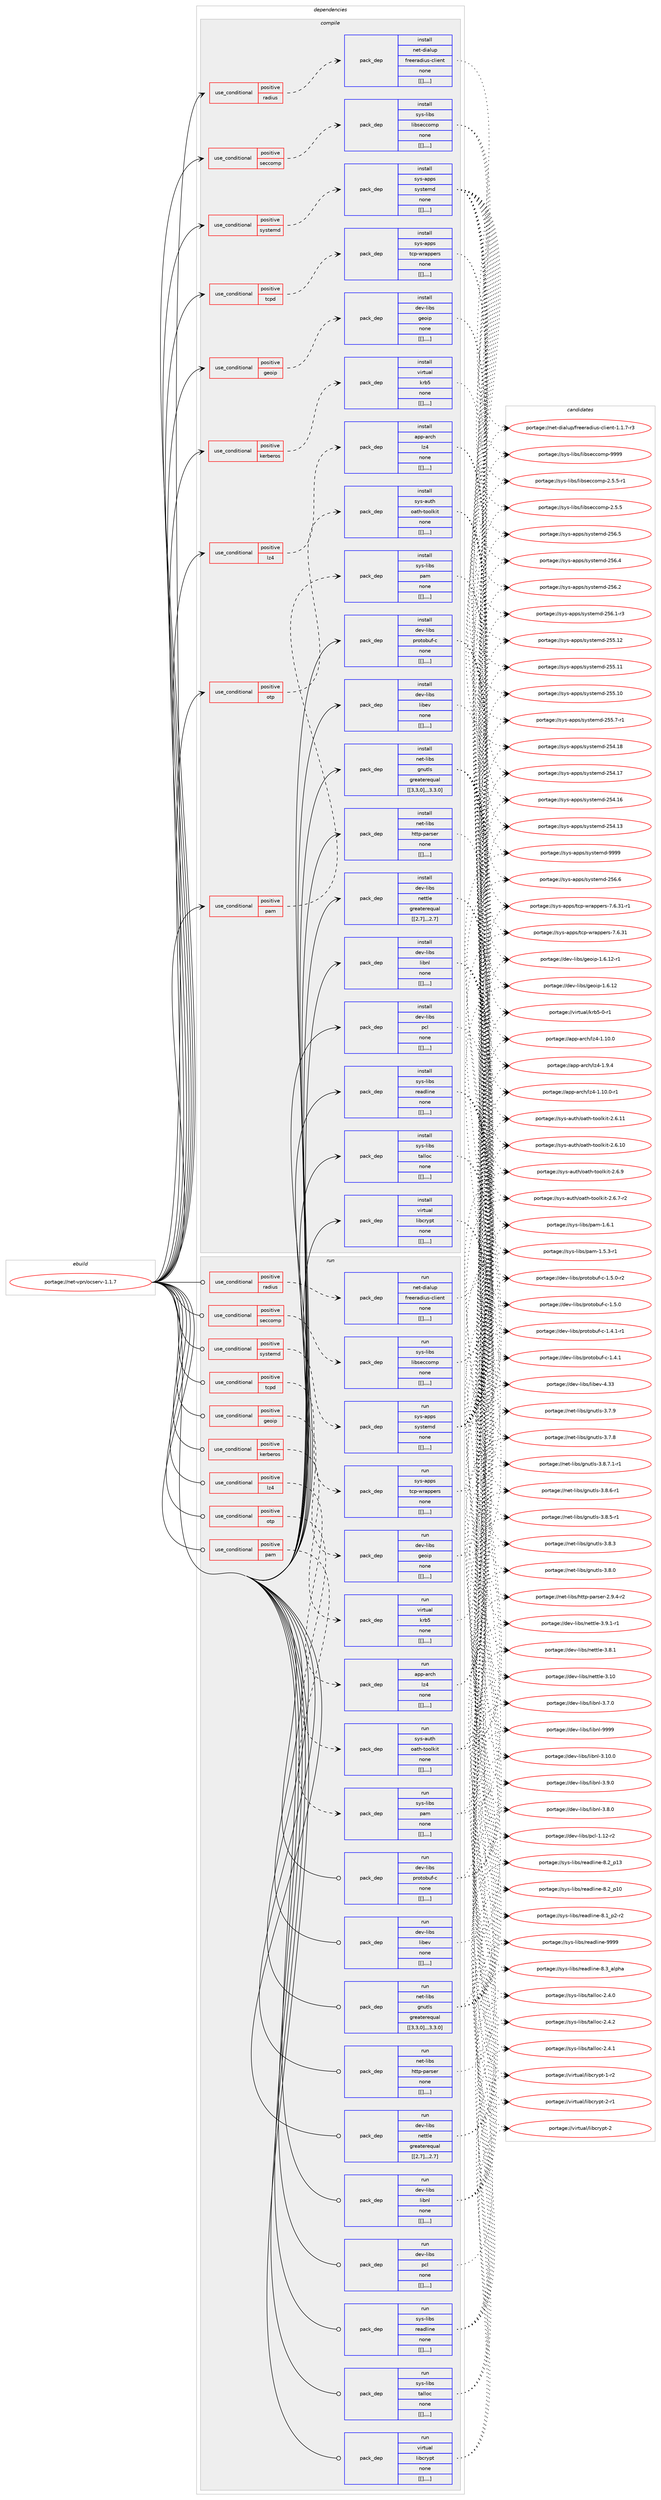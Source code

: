 digraph prolog {

# *************
# Graph options
# *************

newrank=true;
concentrate=true;
compound=true;
graph [rankdir=LR,fontname=Helvetica,fontsize=10,ranksep=1.5];#, ranksep=2.5, nodesep=0.2];
edge  [arrowhead=vee];
node  [fontname=Helvetica,fontsize=10];

# **********
# The ebuild
# **********

subgraph cluster_leftcol {
color=gray;
label=<<i>ebuild</i>>;
id [label="portage://net-vpn/ocserv-1.1.7", color=red, width=4, href="../net-vpn/ocserv-1.1.7.svg"];
}

# ****************
# The dependencies
# ****************

subgraph cluster_midcol {
color=gray;
label=<<i>dependencies</i>>;
subgraph cluster_compile {
fillcolor="#eeeeee";
style=filled;
label=<<i>compile</i>>;
subgraph cond105657 {
dependency396240 [label=<<TABLE BORDER="0" CELLBORDER="1" CELLSPACING="0" CELLPADDING="4"><TR><TD ROWSPAN="3" CELLPADDING="10">use_conditional</TD></TR><TR><TD>positive</TD></TR><TR><TD>geoip</TD></TR></TABLE>>, shape=none, color=red];
subgraph pack287761 {
dependency396241 [label=<<TABLE BORDER="0" CELLBORDER="1" CELLSPACING="0" CELLPADDING="4" WIDTH="220"><TR><TD ROWSPAN="6" CELLPADDING="30">pack_dep</TD></TR><TR><TD WIDTH="110">install</TD></TR><TR><TD>dev-libs</TD></TR><TR><TD>geoip</TD></TR><TR><TD>none</TD></TR><TR><TD>[[],,,,]</TD></TR></TABLE>>, shape=none, color=blue];
}
dependency396240:e -> dependency396241:w [weight=20,style="dashed",arrowhead="vee"];
}
id:e -> dependency396240:w [weight=20,style="solid",arrowhead="vee"];
subgraph cond105658 {
dependency396242 [label=<<TABLE BORDER="0" CELLBORDER="1" CELLSPACING="0" CELLPADDING="4"><TR><TD ROWSPAN="3" CELLPADDING="10">use_conditional</TD></TR><TR><TD>positive</TD></TR><TR><TD>kerberos</TD></TR></TABLE>>, shape=none, color=red];
subgraph pack287762 {
dependency396243 [label=<<TABLE BORDER="0" CELLBORDER="1" CELLSPACING="0" CELLPADDING="4" WIDTH="220"><TR><TD ROWSPAN="6" CELLPADDING="30">pack_dep</TD></TR><TR><TD WIDTH="110">install</TD></TR><TR><TD>virtual</TD></TR><TR><TD>krb5</TD></TR><TR><TD>none</TD></TR><TR><TD>[[],,,,]</TD></TR></TABLE>>, shape=none, color=blue];
}
dependency396242:e -> dependency396243:w [weight=20,style="dashed",arrowhead="vee"];
}
id:e -> dependency396242:w [weight=20,style="solid",arrowhead="vee"];
subgraph cond105659 {
dependency396244 [label=<<TABLE BORDER="0" CELLBORDER="1" CELLSPACING="0" CELLPADDING="4"><TR><TD ROWSPAN="3" CELLPADDING="10">use_conditional</TD></TR><TR><TD>positive</TD></TR><TR><TD>lz4</TD></TR></TABLE>>, shape=none, color=red];
subgraph pack287763 {
dependency396245 [label=<<TABLE BORDER="0" CELLBORDER="1" CELLSPACING="0" CELLPADDING="4" WIDTH="220"><TR><TD ROWSPAN="6" CELLPADDING="30">pack_dep</TD></TR><TR><TD WIDTH="110">install</TD></TR><TR><TD>app-arch</TD></TR><TR><TD>lz4</TD></TR><TR><TD>none</TD></TR><TR><TD>[[],,,,]</TD></TR></TABLE>>, shape=none, color=blue];
}
dependency396244:e -> dependency396245:w [weight=20,style="dashed",arrowhead="vee"];
}
id:e -> dependency396244:w [weight=20,style="solid",arrowhead="vee"];
subgraph cond105660 {
dependency396246 [label=<<TABLE BORDER="0" CELLBORDER="1" CELLSPACING="0" CELLPADDING="4"><TR><TD ROWSPAN="3" CELLPADDING="10">use_conditional</TD></TR><TR><TD>positive</TD></TR><TR><TD>otp</TD></TR></TABLE>>, shape=none, color=red];
subgraph pack287764 {
dependency396247 [label=<<TABLE BORDER="0" CELLBORDER="1" CELLSPACING="0" CELLPADDING="4" WIDTH="220"><TR><TD ROWSPAN="6" CELLPADDING="30">pack_dep</TD></TR><TR><TD WIDTH="110">install</TD></TR><TR><TD>sys-auth</TD></TR><TR><TD>oath-toolkit</TD></TR><TR><TD>none</TD></TR><TR><TD>[[],,,,]</TD></TR></TABLE>>, shape=none, color=blue];
}
dependency396246:e -> dependency396247:w [weight=20,style="dashed",arrowhead="vee"];
}
id:e -> dependency396246:w [weight=20,style="solid",arrowhead="vee"];
subgraph cond105661 {
dependency396248 [label=<<TABLE BORDER="0" CELLBORDER="1" CELLSPACING="0" CELLPADDING="4"><TR><TD ROWSPAN="3" CELLPADDING="10">use_conditional</TD></TR><TR><TD>positive</TD></TR><TR><TD>pam</TD></TR></TABLE>>, shape=none, color=red];
subgraph pack287765 {
dependency396249 [label=<<TABLE BORDER="0" CELLBORDER="1" CELLSPACING="0" CELLPADDING="4" WIDTH="220"><TR><TD ROWSPAN="6" CELLPADDING="30">pack_dep</TD></TR><TR><TD WIDTH="110">install</TD></TR><TR><TD>sys-libs</TD></TR><TR><TD>pam</TD></TR><TR><TD>none</TD></TR><TR><TD>[[],,,,]</TD></TR></TABLE>>, shape=none, color=blue];
}
dependency396248:e -> dependency396249:w [weight=20,style="dashed",arrowhead="vee"];
}
id:e -> dependency396248:w [weight=20,style="solid",arrowhead="vee"];
subgraph cond105662 {
dependency396250 [label=<<TABLE BORDER="0" CELLBORDER="1" CELLSPACING="0" CELLPADDING="4"><TR><TD ROWSPAN="3" CELLPADDING="10">use_conditional</TD></TR><TR><TD>positive</TD></TR><TR><TD>radius</TD></TR></TABLE>>, shape=none, color=red];
subgraph pack287766 {
dependency396251 [label=<<TABLE BORDER="0" CELLBORDER="1" CELLSPACING="0" CELLPADDING="4" WIDTH="220"><TR><TD ROWSPAN="6" CELLPADDING="30">pack_dep</TD></TR><TR><TD WIDTH="110">install</TD></TR><TR><TD>net-dialup</TD></TR><TR><TD>freeradius-client</TD></TR><TR><TD>none</TD></TR><TR><TD>[[],,,,]</TD></TR></TABLE>>, shape=none, color=blue];
}
dependency396250:e -> dependency396251:w [weight=20,style="dashed",arrowhead="vee"];
}
id:e -> dependency396250:w [weight=20,style="solid",arrowhead="vee"];
subgraph cond105663 {
dependency396252 [label=<<TABLE BORDER="0" CELLBORDER="1" CELLSPACING="0" CELLPADDING="4"><TR><TD ROWSPAN="3" CELLPADDING="10">use_conditional</TD></TR><TR><TD>positive</TD></TR><TR><TD>seccomp</TD></TR></TABLE>>, shape=none, color=red];
subgraph pack287767 {
dependency396253 [label=<<TABLE BORDER="0" CELLBORDER="1" CELLSPACING="0" CELLPADDING="4" WIDTH="220"><TR><TD ROWSPAN="6" CELLPADDING="30">pack_dep</TD></TR><TR><TD WIDTH="110">install</TD></TR><TR><TD>sys-libs</TD></TR><TR><TD>libseccomp</TD></TR><TR><TD>none</TD></TR><TR><TD>[[],,,,]</TD></TR></TABLE>>, shape=none, color=blue];
}
dependency396252:e -> dependency396253:w [weight=20,style="dashed",arrowhead="vee"];
}
id:e -> dependency396252:w [weight=20,style="solid",arrowhead="vee"];
subgraph cond105664 {
dependency396254 [label=<<TABLE BORDER="0" CELLBORDER="1" CELLSPACING="0" CELLPADDING="4"><TR><TD ROWSPAN="3" CELLPADDING="10">use_conditional</TD></TR><TR><TD>positive</TD></TR><TR><TD>systemd</TD></TR></TABLE>>, shape=none, color=red];
subgraph pack287768 {
dependency396255 [label=<<TABLE BORDER="0" CELLBORDER="1" CELLSPACING="0" CELLPADDING="4" WIDTH="220"><TR><TD ROWSPAN="6" CELLPADDING="30">pack_dep</TD></TR><TR><TD WIDTH="110">install</TD></TR><TR><TD>sys-apps</TD></TR><TR><TD>systemd</TD></TR><TR><TD>none</TD></TR><TR><TD>[[],,,,]</TD></TR></TABLE>>, shape=none, color=blue];
}
dependency396254:e -> dependency396255:w [weight=20,style="dashed",arrowhead="vee"];
}
id:e -> dependency396254:w [weight=20,style="solid",arrowhead="vee"];
subgraph cond105665 {
dependency396256 [label=<<TABLE BORDER="0" CELLBORDER="1" CELLSPACING="0" CELLPADDING="4"><TR><TD ROWSPAN="3" CELLPADDING="10">use_conditional</TD></TR><TR><TD>positive</TD></TR><TR><TD>tcpd</TD></TR></TABLE>>, shape=none, color=red];
subgraph pack287769 {
dependency396257 [label=<<TABLE BORDER="0" CELLBORDER="1" CELLSPACING="0" CELLPADDING="4" WIDTH="220"><TR><TD ROWSPAN="6" CELLPADDING="30">pack_dep</TD></TR><TR><TD WIDTH="110">install</TD></TR><TR><TD>sys-apps</TD></TR><TR><TD>tcp-wrappers</TD></TR><TR><TD>none</TD></TR><TR><TD>[[],,,,]</TD></TR></TABLE>>, shape=none, color=blue];
}
dependency396256:e -> dependency396257:w [weight=20,style="dashed",arrowhead="vee"];
}
id:e -> dependency396256:w [weight=20,style="solid",arrowhead="vee"];
subgraph pack287770 {
dependency396258 [label=<<TABLE BORDER="0" CELLBORDER="1" CELLSPACING="0" CELLPADDING="4" WIDTH="220"><TR><TD ROWSPAN="6" CELLPADDING="30">pack_dep</TD></TR><TR><TD WIDTH="110">install</TD></TR><TR><TD>dev-libs</TD></TR><TR><TD>libev</TD></TR><TR><TD>none</TD></TR><TR><TD>[[],,,,]</TD></TR></TABLE>>, shape=none, color=blue];
}
id:e -> dependency396258:w [weight=20,style="solid",arrowhead="vee"];
subgraph pack287771 {
dependency396259 [label=<<TABLE BORDER="0" CELLBORDER="1" CELLSPACING="0" CELLPADDING="4" WIDTH="220"><TR><TD ROWSPAN="6" CELLPADDING="30">pack_dep</TD></TR><TR><TD WIDTH="110">install</TD></TR><TR><TD>dev-libs</TD></TR><TR><TD>libnl</TD></TR><TR><TD>none</TD></TR><TR><TD>[[],,,,]</TD></TR></TABLE>>, shape=none, color=blue];
}
id:e -> dependency396259:w [weight=20,style="solid",arrowhead="vee"];
subgraph pack287772 {
dependency396260 [label=<<TABLE BORDER="0" CELLBORDER="1" CELLSPACING="0" CELLPADDING="4" WIDTH="220"><TR><TD ROWSPAN="6" CELLPADDING="30">pack_dep</TD></TR><TR><TD WIDTH="110">install</TD></TR><TR><TD>dev-libs</TD></TR><TR><TD>nettle</TD></TR><TR><TD>greaterequal</TD></TR><TR><TD>[[2,7],,,2.7]</TD></TR></TABLE>>, shape=none, color=blue];
}
id:e -> dependency396260:w [weight=20,style="solid",arrowhead="vee"];
subgraph pack287773 {
dependency396261 [label=<<TABLE BORDER="0" CELLBORDER="1" CELLSPACING="0" CELLPADDING="4" WIDTH="220"><TR><TD ROWSPAN="6" CELLPADDING="30">pack_dep</TD></TR><TR><TD WIDTH="110">install</TD></TR><TR><TD>dev-libs</TD></TR><TR><TD>pcl</TD></TR><TR><TD>none</TD></TR><TR><TD>[[],,,,]</TD></TR></TABLE>>, shape=none, color=blue];
}
id:e -> dependency396261:w [weight=20,style="solid",arrowhead="vee"];
subgraph pack287774 {
dependency396262 [label=<<TABLE BORDER="0" CELLBORDER="1" CELLSPACING="0" CELLPADDING="4" WIDTH="220"><TR><TD ROWSPAN="6" CELLPADDING="30">pack_dep</TD></TR><TR><TD WIDTH="110">install</TD></TR><TR><TD>dev-libs</TD></TR><TR><TD>protobuf-c</TD></TR><TR><TD>none</TD></TR><TR><TD>[[],,,,]</TD></TR></TABLE>>, shape=none, color=blue];
}
id:e -> dependency396262:w [weight=20,style="solid",arrowhead="vee"];
subgraph pack287775 {
dependency396263 [label=<<TABLE BORDER="0" CELLBORDER="1" CELLSPACING="0" CELLPADDING="4" WIDTH="220"><TR><TD ROWSPAN="6" CELLPADDING="30">pack_dep</TD></TR><TR><TD WIDTH="110">install</TD></TR><TR><TD>net-libs</TD></TR><TR><TD>gnutls</TD></TR><TR><TD>greaterequal</TD></TR><TR><TD>[[3,3,0],,,3.3.0]</TD></TR></TABLE>>, shape=none, color=blue];
}
id:e -> dependency396263:w [weight=20,style="solid",arrowhead="vee"];
subgraph pack287776 {
dependency396264 [label=<<TABLE BORDER="0" CELLBORDER="1" CELLSPACING="0" CELLPADDING="4" WIDTH="220"><TR><TD ROWSPAN="6" CELLPADDING="30">pack_dep</TD></TR><TR><TD WIDTH="110">install</TD></TR><TR><TD>net-libs</TD></TR><TR><TD>http-parser</TD></TR><TR><TD>none</TD></TR><TR><TD>[[],,,,]</TD></TR></TABLE>>, shape=none, color=blue];
}
id:e -> dependency396264:w [weight=20,style="solid",arrowhead="vee"];
subgraph pack287777 {
dependency396265 [label=<<TABLE BORDER="0" CELLBORDER="1" CELLSPACING="0" CELLPADDING="4" WIDTH="220"><TR><TD ROWSPAN="6" CELLPADDING="30">pack_dep</TD></TR><TR><TD WIDTH="110">install</TD></TR><TR><TD>sys-libs</TD></TR><TR><TD>readline</TD></TR><TR><TD>none</TD></TR><TR><TD>[[],,,,]</TD></TR></TABLE>>, shape=none, color=blue];
}
id:e -> dependency396265:w [weight=20,style="solid",arrowhead="vee"];
subgraph pack287778 {
dependency396266 [label=<<TABLE BORDER="0" CELLBORDER="1" CELLSPACING="0" CELLPADDING="4" WIDTH="220"><TR><TD ROWSPAN="6" CELLPADDING="30">pack_dep</TD></TR><TR><TD WIDTH="110">install</TD></TR><TR><TD>sys-libs</TD></TR><TR><TD>talloc</TD></TR><TR><TD>none</TD></TR><TR><TD>[[],,,,]</TD></TR></TABLE>>, shape=none, color=blue];
}
id:e -> dependency396266:w [weight=20,style="solid",arrowhead="vee"];
subgraph pack287779 {
dependency396267 [label=<<TABLE BORDER="0" CELLBORDER="1" CELLSPACING="0" CELLPADDING="4" WIDTH="220"><TR><TD ROWSPAN="6" CELLPADDING="30">pack_dep</TD></TR><TR><TD WIDTH="110">install</TD></TR><TR><TD>virtual</TD></TR><TR><TD>libcrypt</TD></TR><TR><TD>none</TD></TR><TR><TD>[[],,,,]</TD></TR></TABLE>>, shape=none, color=blue];
}
id:e -> dependency396267:w [weight=20,style="solid",arrowhead="vee"];
}
subgraph cluster_compileandrun {
fillcolor="#eeeeee";
style=filled;
label=<<i>compile and run</i>>;
}
subgraph cluster_run {
fillcolor="#eeeeee";
style=filled;
label=<<i>run</i>>;
subgraph cond105666 {
dependency396268 [label=<<TABLE BORDER="0" CELLBORDER="1" CELLSPACING="0" CELLPADDING="4"><TR><TD ROWSPAN="3" CELLPADDING="10">use_conditional</TD></TR><TR><TD>positive</TD></TR><TR><TD>geoip</TD></TR></TABLE>>, shape=none, color=red];
subgraph pack287780 {
dependency396269 [label=<<TABLE BORDER="0" CELLBORDER="1" CELLSPACING="0" CELLPADDING="4" WIDTH="220"><TR><TD ROWSPAN="6" CELLPADDING="30">pack_dep</TD></TR><TR><TD WIDTH="110">run</TD></TR><TR><TD>dev-libs</TD></TR><TR><TD>geoip</TD></TR><TR><TD>none</TD></TR><TR><TD>[[],,,,]</TD></TR></TABLE>>, shape=none, color=blue];
}
dependency396268:e -> dependency396269:w [weight=20,style="dashed",arrowhead="vee"];
}
id:e -> dependency396268:w [weight=20,style="solid",arrowhead="odot"];
subgraph cond105667 {
dependency396270 [label=<<TABLE BORDER="0" CELLBORDER="1" CELLSPACING="0" CELLPADDING="4"><TR><TD ROWSPAN="3" CELLPADDING="10">use_conditional</TD></TR><TR><TD>positive</TD></TR><TR><TD>kerberos</TD></TR></TABLE>>, shape=none, color=red];
subgraph pack287781 {
dependency396271 [label=<<TABLE BORDER="0" CELLBORDER="1" CELLSPACING="0" CELLPADDING="4" WIDTH="220"><TR><TD ROWSPAN="6" CELLPADDING="30">pack_dep</TD></TR><TR><TD WIDTH="110">run</TD></TR><TR><TD>virtual</TD></TR><TR><TD>krb5</TD></TR><TR><TD>none</TD></TR><TR><TD>[[],,,,]</TD></TR></TABLE>>, shape=none, color=blue];
}
dependency396270:e -> dependency396271:w [weight=20,style="dashed",arrowhead="vee"];
}
id:e -> dependency396270:w [weight=20,style="solid",arrowhead="odot"];
subgraph cond105668 {
dependency396272 [label=<<TABLE BORDER="0" CELLBORDER="1" CELLSPACING="0" CELLPADDING="4"><TR><TD ROWSPAN="3" CELLPADDING="10">use_conditional</TD></TR><TR><TD>positive</TD></TR><TR><TD>lz4</TD></TR></TABLE>>, shape=none, color=red];
subgraph pack287782 {
dependency396273 [label=<<TABLE BORDER="0" CELLBORDER="1" CELLSPACING="0" CELLPADDING="4" WIDTH="220"><TR><TD ROWSPAN="6" CELLPADDING="30">pack_dep</TD></TR><TR><TD WIDTH="110">run</TD></TR><TR><TD>app-arch</TD></TR><TR><TD>lz4</TD></TR><TR><TD>none</TD></TR><TR><TD>[[],,,,]</TD></TR></TABLE>>, shape=none, color=blue];
}
dependency396272:e -> dependency396273:w [weight=20,style="dashed",arrowhead="vee"];
}
id:e -> dependency396272:w [weight=20,style="solid",arrowhead="odot"];
subgraph cond105669 {
dependency396274 [label=<<TABLE BORDER="0" CELLBORDER="1" CELLSPACING="0" CELLPADDING="4"><TR><TD ROWSPAN="3" CELLPADDING="10">use_conditional</TD></TR><TR><TD>positive</TD></TR><TR><TD>otp</TD></TR></TABLE>>, shape=none, color=red];
subgraph pack287783 {
dependency396275 [label=<<TABLE BORDER="0" CELLBORDER="1" CELLSPACING="0" CELLPADDING="4" WIDTH="220"><TR><TD ROWSPAN="6" CELLPADDING="30">pack_dep</TD></TR><TR><TD WIDTH="110">run</TD></TR><TR><TD>sys-auth</TD></TR><TR><TD>oath-toolkit</TD></TR><TR><TD>none</TD></TR><TR><TD>[[],,,,]</TD></TR></TABLE>>, shape=none, color=blue];
}
dependency396274:e -> dependency396275:w [weight=20,style="dashed",arrowhead="vee"];
}
id:e -> dependency396274:w [weight=20,style="solid",arrowhead="odot"];
subgraph cond105670 {
dependency396276 [label=<<TABLE BORDER="0" CELLBORDER="1" CELLSPACING="0" CELLPADDING="4"><TR><TD ROWSPAN="3" CELLPADDING="10">use_conditional</TD></TR><TR><TD>positive</TD></TR><TR><TD>pam</TD></TR></TABLE>>, shape=none, color=red];
subgraph pack287784 {
dependency396277 [label=<<TABLE BORDER="0" CELLBORDER="1" CELLSPACING="0" CELLPADDING="4" WIDTH="220"><TR><TD ROWSPAN="6" CELLPADDING="30">pack_dep</TD></TR><TR><TD WIDTH="110">run</TD></TR><TR><TD>sys-libs</TD></TR><TR><TD>pam</TD></TR><TR><TD>none</TD></TR><TR><TD>[[],,,,]</TD></TR></TABLE>>, shape=none, color=blue];
}
dependency396276:e -> dependency396277:w [weight=20,style="dashed",arrowhead="vee"];
}
id:e -> dependency396276:w [weight=20,style="solid",arrowhead="odot"];
subgraph cond105671 {
dependency396278 [label=<<TABLE BORDER="0" CELLBORDER="1" CELLSPACING="0" CELLPADDING="4"><TR><TD ROWSPAN="3" CELLPADDING="10">use_conditional</TD></TR><TR><TD>positive</TD></TR><TR><TD>radius</TD></TR></TABLE>>, shape=none, color=red];
subgraph pack287785 {
dependency396279 [label=<<TABLE BORDER="0" CELLBORDER="1" CELLSPACING="0" CELLPADDING="4" WIDTH="220"><TR><TD ROWSPAN="6" CELLPADDING="30">pack_dep</TD></TR><TR><TD WIDTH="110">run</TD></TR><TR><TD>net-dialup</TD></TR><TR><TD>freeradius-client</TD></TR><TR><TD>none</TD></TR><TR><TD>[[],,,,]</TD></TR></TABLE>>, shape=none, color=blue];
}
dependency396278:e -> dependency396279:w [weight=20,style="dashed",arrowhead="vee"];
}
id:e -> dependency396278:w [weight=20,style="solid",arrowhead="odot"];
subgraph cond105672 {
dependency396280 [label=<<TABLE BORDER="0" CELLBORDER="1" CELLSPACING="0" CELLPADDING="4"><TR><TD ROWSPAN="3" CELLPADDING="10">use_conditional</TD></TR><TR><TD>positive</TD></TR><TR><TD>seccomp</TD></TR></TABLE>>, shape=none, color=red];
subgraph pack287786 {
dependency396281 [label=<<TABLE BORDER="0" CELLBORDER="1" CELLSPACING="0" CELLPADDING="4" WIDTH="220"><TR><TD ROWSPAN="6" CELLPADDING="30">pack_dep</TD></TR><TR><TD WIDTH="110">run</TD></TR><TR><TD>sys-libs</TD></TR><TR><TD>libseccomp</TD></TR><TR><TD>none</TD></TR><TR><TD>[[],,,,]</TD></TR></TABLE>>, shape=none, color=blue];
}
dependency396280:e -> dependency396281:w [weight=20,style="dashed",arrowhead="vee"];
}
id:e -> dependency396280:w [weight=20,style="solid",arrowhead="odot"];
subgraph cond105673 {
dependency396282 [label=<<TABLE BORDER="0" CELLBORDER="1" CELLSPACING="0" CELLPADDING="4"><TR><TD ROWSPAN="3" CELLPADDING="10">use_conditional</TD></TR><TR><TD>positive</TD></TR><TR><TD>systemd</TD></TR></TABLE>>, shape=none, color=red];
subgraph pack287787 {
dependency396283 [label=<<TABLE BORDER="0" CELLBORDER="1" CELLSPACING="0" CELLPADDING="4" WIDTH="220"><TR><TD ROWSPAN="6" CELLPADDING="30">pack_dep</TD></TR><TR><TD WIDTH="110">run</TD></TR><TR><TD>sys-apps</TD></TR><TR><TD>systemd</TD></TR><TR><TD>none</TD></TR><TR><TD>[[],,,,]</TD></TR></TABLE>>, shape=none, color=blue];
}
dependency396282:e -> dependency396283:w [weight=20,style="dashed",arrowhead="vee"];
}
id:e -> dependency396282:w [weight=20,style="solid",arrowhead="odot"];
subgraph cond105674 {
dependency396284 [label=<<TABLE BORDER="0" CELLBORDER="1" CELLSPACING="0" CELLPADDING="4"><TR><TD ROWSPAN="3" CELLPADDING="10">use_conditional</TD></TR><TR><TD>positive</TD></TR><TR><TD>tcpd</TD></TR></TABLE>>, shape=none, color=red];
subgraph pack287788 {
dependency396285 [label=<<TABLE BORDER="0" CELLBORDER="1" CELLSPACING="0" CELLPADDING="4" WIDTH="220"><TR><TD ROWSPAN="6" CELLPADDING="30">pack_dep</TD></TR><TR><TD WIDTH="110">run</TD></TR><TR><TD>sys-apps</TD></TR><TR><TD>tcp-wrappers</TD></TR><TR><TD>none</TD></TR><TR><TD>[[],,,,]</TD></TR></TABLE>>, shape=none, color=blue];
}
dependency396284:e -> dependency396285:w [weight=20,style="dashed",arrowhead="vee"];
}
id:e -> dependency396284:w [weight=20,style="solid",arrowhead="odot"];
subgraph pack287789 {
dependency396286 [label=<<TABLE BORDER="0" CELLBORDER="1" CELLSPACING="0" CELLPADDING="4" WIDTH="220"><TR><TD ROWSPAN="6" CELLPADDING="30">pack_dep</TD></TR><TR><TD WIDTH="110">run</TD></TR><TR><TD>dev-libs</TD></TR><TR><TD>libev</TD></TR><TR><TD>none</TD></TR><TR><TD>[[],,,,]</TD></TR></TABLE>>, shape=none, color=blue];
}
id:e -> dependency396286:w [weight=20,style="solid",arrowhead="odot"];
subgraph pack287790 {
dependency396287 [label=<<TABLE BORDER="0" CELLBORDER="1" CELLSPACING="0" CELLPADDING="4" WIDTH="220"><TR><TD ROWSPAN="6" CELLPADDING="30">pack_dep</TD></TR><TR><TD WIDTH="110">run</TD></TR><TR><TD>dev-libs</TD></TR><TR><TD>libnl</TD></TR><TR><TD>none</TD></TR><TR><TD>[[],,,,]</TD></TR></TABLE>>, shape=none, color=blue];
}
id:e -> dependency396287:w [weight=20,style="solid",arrowhead="odot"];
subgraph pack287791 {
dependency396288 [label=<<TABLE BORDER="0" CELLBORDER="1" CELLSPACING="0" CELLPADDING="4" WIDTH="220"><TR><TD ROWSPAN="6" CELLPADDING="30">pack_dep</TD></TR><TR><TD WIDTH="110">run</TD></TR><TR><TD>dev-libs</TD></TR><TR><TD>nettle</TD></TR><TR><TD>greaterequal</TD></TR><TR><TD>[[2,7],,,2.7]</TD></TR></TABLE>>, shape=none, color=blue];
}
id:e -> dependency396288:w [weight=20,style="solid",arrowhead="odot"];
subgraph pack287792 {
dependency396289 [label=<<TABLE BORDER="0" CELLBORDER="1" CELLSPACING="0" CELLPADDING="4" WIDTH="220"><TR><TD ROWSPAN="6" CELLPADDING="30">pack_dep</TD></TR><TR><TD WIDTH="110">run</TD></TR><TR><TD>dev-libs</TD></TR><TR><TD>pcl</TD></TR><TR><TD>none</TD></TR><TR><TD>[[],,,,]</TD></TR></TABLE>>, shape=none, color=blue];
}
id:e -> dependency396289:w [weight=20,style="solid",arrowhead="odot"];
subgraph pack287793 {
dependency396290 [label=<<TABLE BORDER="0" CELLBORDER="1" CELLSPACING="0" CELLPADDING="4" WIDTH="220"><TR><TD ROWSPAN="6" CELLPADDING="30">pack_dep</TD></TR><TR><TD WIDTH="110">run</TD></TR><TR><TD>dev-libs</TD></TR><TR><TD>protobuf-c</TD></TR><TR><TD>none</TD></TR><TR><TD>[[],,,,]</TD></TR></TABLE>>, shape=none, color=blue];
}
id:e -> dependency396290:w [weight=20,style="solid",arrowhead="odot"];
subgraph pack287794 {
dependency396291 [label=<<TABLE BORDER="0" CELLBORDER="1" CELLSPACING="0" CELLPADDING="4" WIDTH="220"><TR><TD ROWSPAN="6" CELLPADDING="30">pack_dep</TD></TR><TR><TD WIDTH="110">run</TD></TR><TR><TD>net-libs</TD></TR><TR><TD>gnutls</TD></TR><TR><TD>greaterequal</TD></TR><TR><TD>[[3,3,0],,,3.3.0]</TD></TR></TABLE>>, shape=none, color=blue];
}
id:e -> dependency396291:w [weight=20,style="solid",arrowhead="odot"];
subgraph pack287795 {
dependency396292 [label=<<TABLE BORDER="0" CELLBORDER="1" CELLSPACING="0" CELLPADDING="4" WIDTH="220"><TR><TD ROWSPAN="6" CELLPADDING="30">pack_dep</TD></TR><TR><TD WIDTH="110">run</TD></TR><TR><TD>net-libs</TD></TR><TR><TD>http-parser</TD></TR><TR><TD>none</TD></TR><TR><TD>[[],,,,]</TD></TR></TABLE>>, shape=none, color=blue];
}
id:e -> dependency396292:w [weight=20,style="solid",arrowhead="odot"];
subgraph pack287796 {
dependency396293 [label=<<TABLE BORDER="0" CELLBORDER="1" CELLSPACING="0" CELLPADDING="4" WIDTH="220"><TR><TD ROWSPAN="6" CELLPADDING="30">pack_dep</TD></TR><TR><TD WIDTH="110">run</TD></TR><TR><TD>sys-libs</TD></TR><TR><TD>readline</TD></TR><TR><TD>none</TD></TR><TR><TD>[[],,,,]</TD></TR></TABLE>>, shape=none, color=blue];
}
id:e -> dependency396293:w [weight=20,style="solid",arrowhead="odot"];
subgraph pack287797 {
dependency396294 [label=<<TABLE BORDER="0" CELLBORDER="1" CELLSPACING="0" CELLPADDING="4" WIDTH="220"><TR><TD ROWSPAN="6" CELLPADDING="30">pack_dep</TD></TR><TR><TD WIDTH="110">run</TD></TR><TR><TD>sys-libs</TD></TR><TR><TD>talloc</TD></TR><TR><TD>none</TD></TR><TR><TD>[[],,,,]</TD></TR></TABLE>>, shape=none, color=blue];
}
id:e -> dependency396294:w [weight=20,style="solid",arrowhead="odot"];
subgraph pack287798 {
dependency396295 [label=<<TABLE BORDER="0" CELLBORDER="1" CELLSPACING="0" CELLPADDING="4" WIDTH="220"><TR><TD ROWSPAN="6" CELLPADDING="30">pack_dep</TD></TR><TR><TD WIDTH="110">run</TD></TR><TR><TD>virtual</TD></TR><TR><TD>libcrypt</TD></TR><TR><TD>none</TD></TR><TR><TD>[[],,,,]</TD></TR></TABLE>>, shape=none, color=blue];
}
id:e -> dependency396295:w [weight=20,style="solid",arrowhead="odot"];
}
}

# **************
# The candidates
# **************

subgraph cluster_choices {
rank=same;
color=gray;
label=<<i>candidates</i>>;

subgraph choice287761 {
color=black;
nodesep=1;
choice100101118451081059811547103101111105112454946544649504511449 [label="portage://dev-libs/geoip-1.6.12-r1", color=red, width=4,href="../dev-libs/geoip-1.6.12-r1.svg"];
choice10010111845108105981154710310111110511245494654464950 [label="portage://dev-libs/geoip-1.6.12", color=red, width=4,href="../dev-libs/geoip-1.6.12.svg"];
dependency396241:e -> choice100101118451081059811547103101111105112454946544649504511449:w [style=dotted,weight="100"];
dependency396241:e -> choice10010111845108105981154710310111110511245494654464950:w [style=dotted,weight="100"];
}
subgraph choice287762 {
color=black;
nodesep=1;
choice1181051141161179710847107114985345484511449 [label="portage://virtual/krb5-0-r1", color=red, width=4,href="../virtual/krb5-0-r1.svg"];
dependency396243:e -> choice1181051141161179710847107114985345484511449:w [style=dotted,weight="100"];
}
subgraph choice287763 {
color=black;
nodesep=1;
choice971121124597114991044710812252454946494846484511449 [label="portage://app-arch/lz4-1.10.0-r1", color=red, width=4,href="../app-arch/lz4-1.10.0-r1.svg"];
choice97112112459711499104471081225245494649484648 [label="portage://app-arch/lz4-1.10.0", color=red, width=4,href="../app-arch/lz4-1.10.0.svg"];
choice971121124597114991044710812252454946574652 [label="portage://app-arch/lz4-1.9.4", color=red, width=4,href="../app-arch/lz4-1.9.4.svg"];
dependency396245:e -> choice971121124597114991044710812252454946494846484511449:w [style=dotted,weight="100"];
dependency396245:e -> choice97112112459711499104471081225245494649484648:w [style=dotted,weight="100"];
dependency396245:e -> choice971121124597114991044710812252454946574652:w [style=dotted,weight="100"];
}
subgraph choice287764 {
color=black;
nodesep=1;
choice115121115459711711610447111971161044511611111110810710511645504654464949 [label="portage://sys-auth/oath-toolkit-2.6.11", color=red, width=4,href="../sys-auth/oath-toolkit-2.6.11.svg"];
choice115121115459711711610447111971161044511611111110810710511645504654464948 [label="portage://sys-auth/oath-toolkit-2.6.10", color=red, width=4,href="../sys-auth/oath-toolkit-2.6.10.svg"];
choice1151211154597117116104471119711610445116111111108107105116455046544657 [label="portage://sys-auth/oath-toolkit-2.6.9", color=red, width=4,href="../sys-auth/oath-toolkit-2.6.9.svg"];
choice11512111545971171161044711197116104451161111111081071051164550465446554511450 [label="portage://sys-auth/oath-toolkit-2.6.7-r2", color=red, width=4,href="../sys-auth/oath-toolkit-2.6.7-r2.svg"];
dependency396247:e -> choice115121115459711711610447111971161044511611111110810710511645504654464949:w [style=dotted,weight="100"];
dependency396247:e -> choice115121115459711711610447111971161044511611111110810710511645504654464948:w [style=dotted,weight="100"];
dependency396247:e -> choice1151211154597117116104471119711610445116111111108107105116455046544657:w [style=dotted,weight="100"];
dependency396247:e -> choice11512111545971171161044711197116104451161111111081071051164550465446554511450:w [style=dotted,weight="100"];
}
subgraph choice287765 {
color=black;
nodesep=1;
choice11512111545108105981154711297109454946544649 [label="portage://sys-libs/pam-1.6.1", color=red, width=4,href="../sys-libs/pam-1.6.1.svg"];
choice115121115451081059811547112971094549465346514511449 [label="portage://sys-libs/pam-1.5.3-r1", color=red, width=4,href="../sys-libs/pam-1.5.3-r1.svg"];
dependency396249:e -> choice11512111545108105981154711297109454946544649:w [style=dotted,weight="100"];
dependency396249:e -> choice115121115451081059811547112971094549465346514511449:w [style=dotted,weight="100"];
}
subgraph choice287766 {
color=black;
nodesep=1;
choice1101011164510010597108117112471021141011011149710010511711545991081051011101164549464946554511451 [label="portage://net-dialup/freeradius-client-1.1.7-r3", color=red, width=4,href="../net-dialup/freeradius-client-1.1.7-r3.svg"];
dependency396251:e -> choice1101011164510010597108117112471021141011011149710010511711545991081051011101164549464946554511451:w [style=dotted,weight="100"];
}
subgraph choice287767 {
color=black;
nodesep=1;
choice1151211154510810598115471081059811510199991111091124557575757 [label="portage://sys-libs/libseccomp-9999", color=red, width=4,href="../sys-libs/libseccomp-9999.svg"];
choice1151211154510810598115471081059811510199991111091124550465346534511449 [label="portage://sys-libs/libseccomp-2.5.5-r1", color=red, width=4,href="../sys-libs/libseccomp-2.5.5-r1.svg"];
choice115121115451081059811547108105981151019999111109112455046534653 [label="portage://sys-libs/libseccomp-2.5.5", color=red, width=4,href="../sys-libs/libseccomp-2.5.5.svg"];
dependency396253:e -> choice1151211154510810598115471081059811510199991111091124557575757:w [style=dotted,weight="100"];
dependency396253:e -> choice1151211154510810598115471081059811510199991111091124550465346534511449:w [style=dotted,weight="100"];
dependency396253:e -> choice115121115451081059811547108105981151019999111109112455046534653:w [style=dotted,weight="100"];
}
subgraph choice287768 {
color=black;
nodesep=1;
choice1151211154597112112115471151211151161011091004557575757 [label="portage://sys-apps/systemd-9999", color=red, width=4,href="../sys-apps/systemd-9999.svg"];
choice115121115459711211211547115121115116101109100455053544654 [label="portage://sys-apps/systemd-256.6", color=red, width=4,href="../sys-apps/systemd-256.6.svg"];
choice115121115459711211211547115121115116101109100455053544653 [label="portage://sys-apps/systemd-256.5", color=red, width=4,href="../sys-apps/systemd-256.5.svg"];
choice115121115459711211211547115121115116101109100455053544652 [label="portage://sys-apps/systemd-256.4", color=red, width=4,href="../sys-apps/systemd-256.4.svg"];
choice115121115459711211211547115121115116101109100455053544650 [label="portage://sys-apps/systemd-256.2", color=red, width=4,href="../sys-apps/systemd-256.2.svg"];
choice1151211154597112112115471151211151161011091004550535446494511451 [label="portage://sys-apps/systemd-256.1-r3", color=red, width=4,href="../sys-apps/systemd-256.1-r3.svg"];
choice11512111545971121121154711512111511610110910045505353464950 [label="portage://sys-apps/systemd-255.12", color=red, width=4,href="../sys-apps/systemd-255.12.svg"];
choice11512111545971121121154711512111511610110910045505353464949 [label="portage://sys-apps/systemd-255.11", color=red, width=4,href="../sys-apps/systemd-255.11.svg"];
choice11512111545971121121154711512111511610110910045505353464948 [label="portage://sys-apps/systemd-255.10", color=red, width=4,href="../sys-apps/systemd-255.10.svg"];
choice1151211154597112112115471151211151161011091004550535346554511449 [label="portage://sys-apps/systemd-255.7-r1", color=red, width=4,href="../sys-apps/systemd-255.7-r1.svg"];
choice11512111545971121121154711512111511610110910045505352464956 [label="portage://sys-apps/systemd-254.18", color=red, width=4,href="../sys-apps/systemd-254.18.svg"];
choice11512111545971121121154711512111511610110910045505352464955 [label="portage://sys-apps/systemd-254.17", color=red, width=4,href="../sys-apps/systemd-254.17.svg"];
choice11512111545971121121154711512111511610110910045505352464954 [label="portage://sys-apps/systemd-254.16", color=red, width=4,href="../sys-apps/systemd-254.16.svg"];
choice11512111545971121121154711512111511610110910045505352464951 [label="portage://sys-apps/systemd-254.13", color=red, width=4,href="../sys-apps/systemd-254.13.svg"];
dependency396255:e -> choice1151211154597112112115471151211151161011091004557575757:w [style=dotted,weight="100"];
dependency396255:e -> choice115121115459711211211547115121115116101109100455053544654:w [style=dotted,weight="100"];
dependency396255:e -> choice115121115459711211211547115121115116101109100455053544653:w [style=dotted,weight="100"];
dependency396255:e -> choice115121115459711211211547115121115116101109100455053544652:w [style=dotted,weight="100"];
dependency396255:e -> choice115121115459711211211547115121115116101109100455053544650:w [style=dotted,weight="100"];
dependency396255:e -> choice1151211154597112112115471151211151161011091004550535446494511451:w [style=dotted,weight="100"];
dependency396255:e -> choice11512111545971121121154711512111511610110910045505353464950:w [style=dotted,weight="100"];
dependency396255:e -> choice11512111545971121121154711512111511610110910045505353464949:w [style=dotted,weight="100"];
dependency396255:e -> choice11512111545971121121154711512111511610110910045505353464948:w [style=dotted,weight="100"];
dependency396255:e -> choice1151211154597112112115471151211151161011091004550535346554511449:w [style=dotted,weight="100"];
dependency396255:e -> choice11512111545971121121154711512111511610110910045505352464956:w [style=dotted,weight="100"];
dependency396255:e -> choice11512111545971121121154711512111511610110910045505352464955:w [style=dotted,weight="100"];
dependency396255:e -> choice11512111545971121121154711512111511610110910045505352464954:w [style=dotted,weight="100"];
dependency396255:e -> choice11512111545971121121154711512111511610110910045505352464951:w [style=dotted,weight="100"];
}
subgraph choice287769 {
color=black;
nodesep=1;
choice115121115459711211211547116991124511911497112112101114115455546544651494511449 [label="portage://sys-apps/tcp-wrappers-7.6.31-r1", color=red, width=4,href="../sys-apps/tcp-wrappers-7.6.31-r1.svg"];
choice11512111545971121121154711699112451191149711211210111411545554654465149 [label="portage://sys-apps/tcp-wrappers-7.6.31", color=red, width=4,href="../sys-apps/tcp-wrappers-7.6.31.svg"];
dependency396257:e -> choice115121115459711211211547116991124511911497112112101114115455546544651494511449:w [style=dotted,weight="100"];
dependency396257:e -> choice11512111545971121121154711699112451191149711211210111411545554654465149:w [style=dotted,weight="100"];
}
subgraph choice287770 {
color=black;
nodesep=1;
choice100101118451081059811547108105981011184552465151 [label="portage://dev-libs/libev-4.33", color=red, width=4,href="../dev-libs/libev-4.33.svg"];
dependency396258:e -> choice100101118451081059811547108105981011184552465151:w [style=dotted,weight="100"];
}
subgraph choice287771 {
color=black;
nodesep=1;
choice100101118451081059811547108105981101084557575757 [label="portage://dev-libs/libnl-9999", color=red, width=4,href="../dev-libs/libnl-9999.svg"];
choice1001011184510810598115471081059811010845514649484648 [label="portage://dev-libs/libnl-3.10.0", color=red, width=4,href="../dev-libs/libnl-3.10.0.svg"];
choice10010111845108105981154710810598110108455146574648 [label="portage://dev-libs/libnl-3.9.0", color=red, width=4,href="../dev-libs/libnl-3.9.0.svg"];
choice10010111845108105981154710810598110108455146564648 [label="portage://dev-libs/libnl-3.8.0", color=red, width=4,href="../dev-libs/libnl-3.8.0.svg"];
choice10010111845108105981154710810598110108455146554648 [label="portage://dev-libs/libnl-3.7.0", color=red, width=4,href="../dev-libs/libnl-3.7.0.svg"];
dependency396259:e -> choice100101118451081059811547108105981101084557575757:w [style=dotted,weight="100"];
dependency396259:e -> choice1001011184510810598115471081059811010845514649484648:w [style=dotted,weight="100"];
dependency396259:e -> choice10010111845108105981154710810598110108455146574648:w [style=dotted,weight="100"];
dependency396259:e -> choice10010111845108105981154710810598110108455146564648:w [style=dotted,weight="100"];
dependency396259:e -> choice10010111845108105981154710810598110108455146554648:w [style=dotted,weight="100"];
}
subgraph choice287772 {
color=black;
nodesep=1;
choice1001011184510810598115471101011161161081014551464948 [label="portage://dev-libs/nettle-3.10", color=red, width=4,href="../dev-libs/nettle-3.10.svg"];
choice1001011184510810598115471101011161161081014551465746494511449 [label="portage://dev-libs/nettle-3.9.1-r1", color=red, width=4,href="../dev-libs/nettle-3.9.1-r1.svg"];
choice100101118451081059811547110101116116108101455146564649 [label="portage://dev-libs/nettle-3.8.1", color=red, width=4,href="../dev-libs/nettle-3.8.1.svg"];
dependency396260:e -> choice1001011184510810598115471101011161161081014551464948:w [style=dotted,weight="100"];
dependency396260:e -> choice1001011184510810598115471101011161161081014551465746494511449:w [style=dotted,weight="100"];
dependency396260:e -> choice100101118451081059811547110101116116108101455146564649:w [style=dotted,weight="100"];
}
subgraph choice287773 {
color=black;
nodesep=1;
choice1001011184510810598115471129910845494649504511450 [label="portage://dev-libs/pcl-1.12-r2", color=red, width=4,href="../dev-libs/pcl-1.12-r2.svg"];
dependency396261:e -> choice1001011184510810598115471129910845494649504511450:w [style=dotted,weight="100"];
}
subgraph choice287774 {
color=black;
nodesep=1;
choice1001011184510810598115471121141111161119811710245994549465346484511450 [label="portage://dev-libs/protobuf-c-1.5.0-r2", color=red, width=4,href="../dev-libs/protobuf-c-1.5.0-r2.svg"];
choice100101118451081059811547112114111116111981171024599454946534648 [label="portage://dev-libs/protobuf-c-1.5.0", color=red, width=4,href="../dev-libs/protobuf-c-1.5.0.svg"];
choice1001011184510810598115471121141111161119811710245994549465246494511449 [label="portage://dev-libs/protobuf-c-1.4.1-r1", color=red, width=4,href="../dev-libs/protobuf-c-1.4.1-r1.svg"];
choice100101118451081059811547112114111116111981171024599454946524649 [label="portage://dev-libs/protobuf-c-1.4.1", color=red, width=4,href="../dev-libs/protobuf-c-1.4.1.svg"];
dependency396262:e -> choice1001011184510810598115471121141111161119811710245994549465346484511450:w [style=dotted,weight="100"];
dependency396262:e -> choice100101118451081059811547112114111116111981171024599454946534648:w [style=dotted,weight="100"];
dependency396262:e -> choice1001011184510810598115471121141111161119811710245994549465246494511449:w [style=dotted,weight="100"];
dependency396262:e -> choice100101118451081059811547112114111116111981171024599454946524649:w [style=dotted,weight="100"];
}
subgraph choice287775 {
color=black;
nodesep=1;
choice11010111645108105981154710311011711610811545514656465546494511449 [label="portage://net-libs/gnutls-3.8.7.1-r1", color=red, width=4,href="../net-libs/gnutls-3.8.7.1-r1.svg"];
choice1101011164510810598115471031101171161081154551465646544511449 [label="portage://net-libs/gnutls-3.8.6-r1", color=red, width=4,href="../net-libs/gnutls-3.8.6-r1.svg"];
choice1101011164510810598115471031101171161081154551465646534511449 [label="portage://net-libs/gnutls-3.8.5-r1", color=red, width=4,href="../net-libs/gnutls-3.8.5-r1.svg"];
choice110101116451081059811547103110117116108115455146564651 [label="portage://net-libs/gnutls-3.8.3", color=red, width=4,href="../net-libs/gnutls-3.8.3.svg"];
choice110101116451081059811547103110117116108115455146564648 [label="portage://net-libs/gnutls-3.8.0", color=red, width=4,href="../net-libs/gnutls-3.8.0.svg"];
choice110101116451081059811547103110117116108115455146554657 [label="portage://net-libs/gnutls-3.7.9", color=red, width=4,href="../net-libs/gnutls-3.7.9.svg"];
choice110101116451081059811547103110117116108115455146554656 [label="portage://net-libs/gnutls-3.7.8", color=red, width=4,href="../net-libs/gnutls-3.7.8.svg"];
dependency396263:e -> choice11010111645108105981154710311011711610811545514656465546494511449:w [style=dotted,weight="100"];
dependency396263:e -> choice1101011164510810598115471031101171161081154551465646544511449:w [style=dotted,weight="100"];
dependency396263:e -> choice1101011164510810598115471031101171161081154551465646534511449:w [style=dotted,weight="100"];
dependency396263:e -> choice110101116451081059811547103110117116108115455146564651:w [style=dotted,weight="100"];
dependency396263:e -> choice110101116451081059811547103110117116108115455146564648:w [style=dotted,weight="100"];
dependency396263:e -> choice110101116451081059811547103110117116108115455146554657:w [style=dotted,weight="100"];
dependency396263:e -> choice110101116451081059811547103110117116108115455146554656:w [style=dotted,weight="100"];
}
subgraph choice287776 {
color=black;
nodesep=1;
choice11010111645108105981154710411611611245112971141151011144550465746524511450 [label="portage://net-libs/http-parser-2.9.4-r2", color=red, width=4,href="../net-libs/http-parser-2.9.4-r2.svg"];
dependency396264:e -> choice11010111645108105981154710411611611245112971141151011144550465746524511450:w [style=dotted,weight="100"];
}
subgraph choice287777 {
color=black;
nodesep=1;
choice115121115451081059811547114101971001081051101014557575757 [label="portage://sys-libs/readline-9999", color=red, width=4,href="../sys-libs/readline-9999.svg"];
choice1151211154510810598115471141019710010810511010145564651959710811210497 [label="portage://sys-libs/readline-8.3_alpha", color=red, width=4,href="../sys-libs/readline-8.3_alpha.svg"];
choice1151211154510810598115471141019710010810511010145564650951124951 [label="portage://sys-libs/readline-8.2_p13", color=red, width=4,href="../sys-libs/readline-8.2_p13.svg"];
choice1151211154510810598115471141019710010810511010145564650951124948 [label="portage://sys-libs/readline-8.2_p10", color=red, width=4,href="../sys-libs/readline-8.2_p10.svg"];
choice115121115451081059811547114101971001081051101014556464995112504511450 [label="portage://sys-libs/readline-8.1_p2-r2", color=red, width=4,href="../sys-libs/readline-8.1_p2-r2.svg"];
dependency396265:e -> choice115121115451081059811547114101971001081051101014557575757:w [style=dotted,weight="100"];
dependency396265:e -> choice1151211154510810598115471141019710010810511010145564651959710811210497:w [style=dotted,weight="100"];
dependency396265:e -> choice1151211154510810598115471141019710010810511010145564650951124951:w [style=dotted,weight="100"];
dependency396265:e -> choice1151211154510810598115471141019710010810511010145564650951124948:w [style=dotted,weight="100"];
dependency396265:e -> choice115121115451081059811547114101971001081051101014556464995112504511450:w [style=dotted,weight="100"];
}
subgraph choice287778 {
color=black;
nodesep=1;
choice1151211154510810598115471169710810811199455046524650 [label="portage://sys-libs/talloc-2.4.2", color=red, width=4,href="../sys-libs/talloc-2.4.2.svg"];
choice1151211154510810598115471169710810811199455046524649 [label="portage://sys-libs/talloc-2.4.1", color=red, width=4,href="../sys-libs/talloc-2.4.1.svg"];
choice1151211154510810598115471169710810811199455046524648 [label="portage://sys-libs/talloc-2.4.0", color=red, width=4,href="../sys-libs/talloc-2.4.0.svg"];
dependency396266:e -> choice1151211154510810598115471169710810811199455046524650:w [style=dotted,weight="100"];
dependency396266:e -> choice1151211154510810598115471169710810811199455046524649:w [style=dotted,weight="100"];
dependency396266:e -> choice1151211154510810598115471169710810811199455046524648:w [style=dotted,weight="100"];
}
subgraph choice287779 {
color=black;
nodesep=1;
choice1181051141161179710847108105989911412111211645504511449 [label="portage://virtual/libcrypt-2-r1", color=red, width=4,href="../virtual/libcrypt-2-r1.svg"];
choice118105114116117971084710810598991141211121164550 [label="portage://virtual/libcrypt-2", color=red, width=4,href="../virtual/libcrypt-2.svg"];
choice1181051141161179710847108105989911412111211645494511450 [label="portage://virtual/libcrypt-1-r2", color=red, width=4,href="../virtual/libcrypt-1-r2.svg"];
dependency396267:e -> choice1181051141161179710847108105989911412111211645504511449:w [style=dotted,weight="100"];
dependency396267:e -> choice118105114116117971084710810598991141211121164550:w [style=dotted,weight="100"];
dependency396267:e -> choice1181051141161179710847108105989911412111211645494511450:w [style=dotted,weight="100"];
}
subgraph choice287780 {
color=black;
nodesep=1;
choice100101118451081059811547103101111105112454946544649504511449 [label="portage://dev-libs/geoip-1.6.12-r1", color=red, width=4,href="../dev-libs/geoip-1.6.12-r1.svg"];
choice10010111845108105981154710310111110511245494654464950 [label="portage://dev-libs/geoip-1.6.12", color=red, width=4,href="../dev-libs/geoip-1.6.12.svg"];
dependency396269:e -> choice100101118451081059811547103101111105112454946544649504511449:w [style=dotted,weight="100"];
dependency396269:e -> choice10010111845108105981154710310111110511245494654464950:w [style=dotted,weight="100"];
}
subgraph choice287781 {
color=black;
nodesep=1;
choice1181051141161179710847107114985345484511449 [label="portage://virtual/krb5-0-r1", color=red, width=4,href="../virtual/krb5-0-r1.svg"];
dependency396271:e -> choice1181051141161179710847107114985345484511449:w [style=dotted,weight="100"];
}
subgraph choice287782 {
color=black;
nodesep=1;
choice971121124597114991044710812252454946494846484511449 [label="portage://app-arch/lz4-1.10.0-r1", color=red, width=4,href="../app-arch/lz4-1.10.0-r1.svg"];
choice97112112459711499104471081225245494649484648 [label="portage://app-arch/lz4-1.10.0", color=red, width=4,href="../app-arch/lz4-1.10.0.svg"];
choice971121124597114991044710812252454946574652 [label="portage://app-arch/lz4-1.9.4", color=red, width=4,href="../app-arch/lz4-1.9.4.svg"];
dependency396273:e -> choice971121124597114991044710812252454946494846484511449:w [style=dotted,weight="100"];
dependency396273:e -> choice97112112459711499104471081225245494649484648:w [style=dotted,weight="100"];
dependency396273:e -> choice971121124597114991044710812252454946574652:w [style=dotted,weight="100"];
}
subgraph choice287783 {
color=black;
nodesep=1;
choice115121115459711711610447111971161044511611111110810710511645504654464949 [label="portage://sys-auth/oath-toolkit-2.6.11", color=red, width=4,href="../sys-auth/oath-toolkit-2.6.11.svg"];
choice115121115459711711610447111971161044511611111110810710511645504654464948 [label="portage://sys-auth/oath-toolkit-2.6.10", color=red, width=4,href="../sys-auth/oath-toolkit-2.6.10.svg"];
choice1151211154597117116104471119711610445116111111108107105116455046544657 [label="portage://sys-auth/oath-toolkit-2.6.9", color=red, width=4,href="../sys-auth/oath-toolkit-2.6.9.svg"];
choice11512111545971171161044711197116104451161111111081071051164550465446554511450 [label="portage://sys-auth/oath-toolkit-2.6.7-r2", color=red, width=4,href="../sys-auth/oath-toolkit-2.6.7-r2.svg"];
dependency396275:e -> choice115121115459711711610447111971161044511611111110810710511645504654464949:w [style=dotted,weight="100"];
dependency396275:e -> choice115121115459711711610447111971161044511611111110810710511645504654464948:w [style=dotted,weight="100"];
dependency396275:e -> choice1151211154597117116104471119711610445116111111108107105116455046544657:w [style=dotted,weight="100"];
dependency396275:e -> choice11512111545971171161044711197116104451161111111081071051164550465446554511450:w [style=dotted,weight="100"];
}
subgraph choice287784 {
color=black;
nodesep=1;
choice11512111545108105981154711297109454946544649 [label="portage://sys-libs/pam-1.6.1", color=red, width=4,href="../sys-libs/pam-1.6.1.svg"];
choice115121115451081059811547112971094549465346514511449 [label="portage://sys-libs/pam-1.5.3-r1", color=red, width=4,href="../sys-libs/pam-1.5.3-r1.svg"];
dependency396277:e -> choice11512111545108105981154711297109454946544649:w [style=dotted,weight="100"];
dependency396277:e -> choice115121115451081059811547112971094549465346514511449:w [style=dotted,weight="100"];
}
subgraph choice287785 {
color=black;
nodesep=1;
choice1101011164510010597108117112471021141011011149710010511711545991081051011101164549464946554511451 [label="portage://net-dialup/freeradius-client-1.1.7-r3", color=red, width=4,href="../net-dialup/freeradius-client-1.1.7-r3.svg"];
dependency396279:e -> choice1101011164510010597108117112471021141011011149710010511711545991081051011101164549464946554511451:w [style=dotted,weight="100"];
}
subgraph choice287786 {
color=black;
nodesep=1;
choice1151211154510810598115471081059811510199991111091124557575757 [label="portage://sys-libs/libseccomp-9999", color=red, width=4,href="../sys-libs/libseccomp-9999.svg"];
choice1151211154510810598115471081059811510199991111091124550465346534511449 [label="portage://sys-libs/libseccomp-2.5.5-r1", color=red, width=4,href="../sys-libs/libseccomp-2.5.5-r1.svg"];
choice115121115451081059811547108105981151019999111109112455046534653 [label="portage://sys-libs/libseccomp-2.5.5", color=red, width=4,href="../sys-libs/libseccomp-2.5.5.svg"];
dependency396281:e -> choice1151211154510810598115471081059811510199991111091124557575757:w [style=dotted,weight="100"];
dependency396281:e -> choice1151211154510810598115471081059811510199991111091124550465346534511449:w [style=dotted,weight="100"];
dependency396281:e -> choice115121115451081059811547108105981151019999111109112455046534653:w [style=dotted,weight="100"];
}
subgraph choice287787 {
color=black;
nodesep=1;
choice1151211154597112112115471151211151161011091004557575757 [label="portage://sys-apps/systemd-9999", color=red, width=4,href="../sys-apps/systemd-9999.svg"];
choice115121115459711211211547115121115116101109100455053544654 [label="portage://sys-apps/systemd-256.6", color=red, width=4,href="../sys-apps/systemd-256.6.svg"];
choice115121115459711211211547115121115116101109100455053544653 [label="portage://sys-apps/systemd-256.5", color=red, width=4,href="../sys-apps/systemd-256.5.svg"];
choice115121115459711211211547115121115116101109100455053544652 [label="portage://sys-apps/systemd-256.4", color=red, width=4,href="../sys-apps/systemd-256.4.svg"];
choice115121115459711211211547115121115116101109100455053544650 [label="portage://sys-apps/systemd-256.2", color=red, width=4,href="../sys-apps/systemd-256.2.svg"];
choice1151211154597112112115471151211151161011091004550535446494511451 [label="portage://sys-apps/systemd-256.1-r3", color=red, width=4,href="../sys-apps/systemd-256.1-r3.svg"];
choice11512111545971121121154711512111511610110910045505353464950 [label="portage://sys-apps/systemd-255.12", color=red, width=4,href="../sys-apps/systemd-255.12.svg"];
choice11512111545971121121154711512111511610110910045505353464949 [label="portage://sys-apps/systemd-255.11", color=red, width=4,href="../sys-apps/systemd-255.11.svg"];
choice11512111545971121121154711512111511610110910045505353464948 [label="portage://sys-apps/systemd-255.10", color=red, width=4,href="../sys-apps/systemd-255.10.svg"];
choice1151211154597112112115471151211151161011091004550535346554511449 [label="portage://sys-apps/systemd-255.7-r1", color=red, width=4,href="../sys-apps/systemd-255.7-r1.svg"];
choice11512111545971121121154711512111511610110910045505352464956 [label="portage://sys-apps/systemd-254.18", color=red, width=4,href="../sys-apps/systemd-254.18.svg"];
choice11512111545971121121154711512111511610110910045505352464955 [label="portage://sys-apps/systemd-254.17", color=red, width=4,href="../sys-apps/systemd-254.17.svg"];
choice11512111545971121121154711512111511610110910045505352464954 [label="portage://sys-apps/systemd-254.16", color=red, width=4,href="../sys-apps/systemd-254.16.svg"];
choice11512111545971121121154711512111511610110910045505352464951 [label="portage://sys-apps/systemd-254.13", color=red, width=4,href="../sys-apps/systemd-254.13.svg"];
dependency396283:e -> choice1151211154597112112115471151211151161011091004557575757:w [style=dotted,weight="100"];
dependency396283:e -> choice115121115459711211211547115121115116101109100455053544654:w [style=dotted,weight="100"];
dependency396283:e -> choice115121115459711211211547115121115116101109100455053544653:w [style=dotted,weight="100"];
dependency396283:e -> choice115121115459711211211547115121115116101109100455053544652:w [style=dotted,weight="100"];
dependency396283:e -> choice115121115459711211211547115121115116101109100455053544650:w [style=dotted,weight="100"];
dependency396283:e -> choice1151211154597112112115471151211151161011091004550535446494511451:w [style=dotted,weight="100"];
dependency396283:e -> choice11512111545971121121154711512111511610110910045505353464950:w [style=dotted,weight="100"];
dependency396283:e -> choice11512111545971121121154711512111511610110910045505353464949:w [style=dotted,weight="100"];
dependency396283:e -> choice11512111545971121121154711512111511610110910045505353464948:w [style=dotted,weight="100"];
dependency396283:e -> choice1151211154597112112115471151211151161011091004550535346554511449:w [style=dotted,weight="100"];
dependency396283:e -> choice11512111545971121121154711512111511610110910045505352464956:w [style=dotted,weight="100"];
dependency396283:e -> choice11512111545971121121154711512111511610110910045505352464955:w [style=dotted,weight="100"];
dependency396283:e -> choice11512111545971121121154711512111511610110910045505352464954:w [style=dotted,weight="100"];
dependency396283:e -> choice11512111545971121121154711512111511610110910045505352464951:w [style=dotted,weight="100"];
}
subgraph choice287788 {
color=black;
nodesep=1;
choice115121115459711211211547116991124511911497112112101114115455546544651494511449 [label="portage://sys-apps/tcp-wrappers-7.6.31-r1", color=red, width=4,href="../sys-apps/tcp-wrappers-7.6.31-r1.svg"];
choice11512111545971121121154711699112451191149711211210111411545554654465149 [label="portage://sys-apps/tcp-wrappers-7.6.31", color=red, width=4,href="../sys-apps/tcp-wrappers-7.6.31.svg"];
dependency396285:e -> choice115121115459711211211547116991124511911497112112101114115455546544651494511449:w [style=dotted,weight="100"];
dependency396285:e -> choice11512111545971121121154711699112451191149711211210111411545554654465149:w [style=dotted,weight="100"];
}
subgraph choice287789 {
color=black;
nodesep=1;
choice100101118451081059811547108105981011184552465151 [label="portage://dev-libs/libev-4.33", color=red, width=4,href="../dev-libs/libev-4.33.svg"];
dependency396286:e -> choice100101118451081059811547108105981011184552465151:w [style=dotted,weight="100"];
}
subgraph choice287790 {
color=black;
nodesep=1;
choice100101118451081059811547108105981101084557575757 [label="portage://dev-libs/libnl-9999", color=red, width=4,href="../dev-libs/libnl-9999.svg"];
choice1001011184510810598115471081059811010845514649484648 [label="portage://dev-libs/libnl-3.10.0", color=red, width=4,href="../dev-libs/libnl-3.10.0.svg"];
choice10010111845108105981154710810598110108455146574648 [label="portage://dev-libs/libnl-3.9.0", color=red, width=4,href="../dev-libs/libnl-3.9.0.svg"];
choice10010111845108105981154710810598110108455146564648 [label="portage://dev-libs/libnl-3.8.0", color=red, width=4,href="../dev-libs/libnl-3.8.0.svg"];
choice10010111845108105981154710810598110108455146554648 [label="portage://dev-libs/libnl-3.7.0", color=red, width=4,href="../dev-libs/libnl-3.7.0.svg"];
dependency396287:e -> choice100101118451081059811547108105981101084557575757:w [style=dotted,weight="100"];
dependency396287:e -> choice1001011184510810598115471081059811010845514649484648:w [style=dotted,weight="100"];
dependency396287:e -> choice10010111845108105981154710810598110108455146574648:w [style=dotted,weight="100"];
dependency396287:e -> choice10010111845108105981154710810598110108455146564648:w [style=dotted,weight="100"];
dependency396287:e -> choice10010111845108105981154710810598110108455146554648:w [style=dotted,weight="100"];
}
subgraph choice287791 {
color=black;
nodesep=1;
choice1001011184510810598115471101011161161081014551464948 [label="portage://dev-libs/nettle-3.10", color=red, width=4,href="../dev-libs/nettle-3.10.svg"];
choice1001011184510810598115471101011161161081014551465746494511449 [label="portage://dev-libs/nettle-3.9.1-r1", color=red, width=4,href="../dev-libs/nettle-3.9.1-r1.svg"];
choice100101118451081059811547110101116116108101455146564649 [label="portage://dev-libs/nettle-3.8.1", color=red, width=4,href="../dev-libs/nettle-3.8.1.svg"];
dependency396288:e -> choice1001011184510810598115471101011161161081014551464948:w [style=dotted,weight="100"];
dependency396288:e -> choice1001011184510810598115471101011161161081014551465746494511449:w [style=dotted,weight="100"];
dependency396288:e -> choice100101118451081059811547110101116116108101455146564649:w [style=dotted,weight="100"];
}
subgraph choice287792 {
color=black;
nodesep=1;
choice1001011184510810598115471129910845494649504511450 [label="portage://dev-libs/pcl-1.12-r2", color=red, width=4,href="../dev-libs/pcl-1.12-r2.svg"];
dependency396289:e -> choice1001011184510810598115471129910845494649504511450:w [style=dotted,weight="100"];
}
subgraph choice287793 {
color=black;
nodesep=1;
choice1001011184510810598115471121141111161119811710245994549465346484511450 [label="portage://dev-libs/protobuf-c-1.5.0-r2", color=red, width=4,href="../dev-libs/protobuf-c-1.5.0-r2.svg"];
choice100101118451081059811547112114111116111981171024599454946534648 [label="portage://dev-libs/protobuf-c-1.5.0", color=red, width=4,href="../dev-libs/protobuf-c-1.5.0.svg"];
choice1001011184510810598115471121141111161119811710245994549465246494511449 [label="portage://dev-libs/protobuf-c-1.4.1-r1", color=red, width=4,href="../dev-libs/protobuf-c-1.4.1-r1.svg"];
choice100101118451081059811547112114111116111981171024599454946524649 [label="portage://dev-libs/protobuf-c-1.4.1", color=red, width=4,href="../dev-libs/protobuf-c-1.4.1.svg"];
dependency396290:e -> choice1001011184510810598115471121141111161119811710245994549465346484511450:w [style=dotted,weight="100"];
dependency396290:e -> choice100101118451081059811547112114111116111981171024599454946534648:w [style=dotted,weight="100"];
dependency396290:e -> choice1001011184510810598115471121141111161119811710245994549465246494511449:w [style=dotted,weight="100"];
dependency396290:e -> choice100101118451081059811547112114111116111981171024599454946524649:w [style=dotted,weight="100"];
}
subgraph choice287794 {
color=black;
nodesep=1;
choice11010111645108105981154710311011711610811545514656465546494511449 [label="portage://net-libs/gnutls-3.8.7.1-r1", color=red, width=4,href="../net-libs/gnutls-3.8.7.1-r1.svg"];
choice1101011164510810598115471031101171161081154551465646544511449 [label="portage://net-libs/gnutls-3.8.6-r1", color=red, width=4,href="../net-libs/gnutls-3.8.6-r1.svg"];
choice1101011164510810598115471031101171161081154551465646534511449 [label="portage://net-libs/gnutls-3.8.5-r1", color=red, width=4,href="../net-libs/gnutls-3.8.5-r1.svg"];
choice110101116451081059811547103110117116108115455146564651 [label="portage://net-libs/gnutls-3.8.3", color=red, width=4,href="../net-libs/gnutls-3.8.3.svg"];
choice110101116451081059811547103110117116108115455146564648 [label="portage://net-libs/gnutls-3.8.0", color=red, width=4,href="../net-libs/gnutls-3.8.0.svg"];
choice110101116451081059811547103110117116108115455146554657 [label="portage://net-libs/gnutls-3.7.9", color=red, width=4,href="../net-libs/gnutls-3.7.9.svg"];
choice110101116451081059811547103110117116108115455146554656 [label="portage://net-libs/gnutls-3.7.8", color=red, width=4,href="../net-libs/gnutls-3.7.8.svg"];
dependency396291:e -> choice11010111645108105981154710311011711610811545514656465546494511449:w [style=dotted,weight="100"];
dependency396291:e -> choice1101011164510810598115471031101171161081154551465646544511449:w [style=dotted,weight="100"];
dependency396291:e -> choice1101011164510810598115471031101171161081154551465646534511449:w [style=dotted,weight="100"];
dependency396291:e -> choice110101116451081059811547103110117116108115455146564651:w [style=dotted,weight="100"];
dependency396291:e -> choice110101116451081059811547103110117116108115455146564648:w [style=dotted,weight="100"];
dependency396291:e -> choice110101116451081059811547103110117116108115455146554657:w [style=dotted,weight="100"];
dependency396291:e -> choice110101116451081059811547103110117116108115455146554656:w [style=dotted,weight="100"];
}
subgraph choice287795 {
color=black;
nodesep=1;
choice11010111645108105981154710411611611245112971141151011144550465746524511450 [label="portage://net-libs/http-parser-2.9.4-r2", color=red, width=4,href="../net-libs/http-parser-2.9.4-r2.svg"];
dependency396292:e -> choice11010111645108105981154710411611611245112971141151011144550465746524511450:w [style=dotted,weight="100"];
}
subgraph choice287796 {
color=black;
nodesep=1;
choice115121115451081059811547114101971001081051101014557575757 [label="portage://sys-libs/readline-9999", color=red, width=4,href="../sys-libs/readline-9999.svg"];
choice1151211154510810598115471141019710010810511010145564651959710811210497 [label="portage://sys-libs/readline-8.3_alpha", color=red, width=4,href="../sys-libs/readline-8.3_alpha.svg"];
choice1151211154510810598115471141019710010810511010145564650951124951 [label="portage://sys-libs/readline-8.2_p13", color=red, width=4,href="../sys-libs/readline-8.2_p13.svg"];
choice1151211154510810598115471141019710010810511010145564650951124948 [label="portage://sys-libs/readline-8.2_p10", color=red, width=4,href="../sys-libs/readline-8.2_p10.svg"];
choice115121115451081059811547114101971001081051101014556464995112504511450 [label="portage://sys-libs/readline-8.1_p2-r2", color=red, width=4,href="../sys-libs/readline-8.1_p2-r2.svg"];
dependency396293:e -> choice115121115451081059811547114101971001081051101014557575757:w [style=dotted,weight="100"];
dependency396293:e -> choice1151211154510810598115471141019710010810511010145564651959710811210497:w [style=dotted,weight="100"];
dependency396293:e -> choice1151211154510810598115471141019710010810511010145564650951124951:w [style=dotted,weight="100"];
dependency396293:e -> choice1151211154510810598115471141019710010810511010145564650951124948:w [style=dotted,weight="100"];
dependency396293:e -> choice115121115451081059811547114101971001081051101014556464995112504511450:w [style=dotted,weight="100"];
}
subgraph choice287797 {
color=black;
nodesep=1;
choice1151211154510810598115471169710810811199455046524650 [label="portage://sys-libs/talloc-2.4.2", color=red, width=4,href="../sys-libs/talloc-2.4.2.svg"];
choice1151211154510810598115471169710810811199455046524649 [label="portage://sys-libs/talloc-2.4.1", color=red, width=4,href="../sys-libs/talloc-2.4.1.svg"];
choice1151211154510810598115471169710810811199455046524648 [label="portage://sys-libs/talloc-2.4.0", color=red, width=4,href="../sys-libs/talloc-2.4.0.svg"];
dependency396294:e -> choice1151211154510810598115471169710810811199455046524650:w [style=dotted,weight="100"];
dependency396294:e -> choice1151211154510810598115471169710810811199455046524649:w [style=dotted,weight="100"];
dependency396294:e -> choice1151211154510810598115471169710810811199455046524648:w [style=dotted,weight="100"];
}
subgraph choice287798 {
color=black;
nodesep=1;
choice1181051141161179710847108105989911412111211645504511449 [label="portage://virtual/libcrypt-2-r1", color=red, width=4,href="../virtual/libcrypt-2-r1.svg"];
choice118105114116117971084710810598991141211121164550 [label="portage://virtual/libcrypt-2", color=red, width=4,href="../virtual/libcrypt-2.svg"];
choice1181051141161179710847108105989911412111211645494511450 [label="portage://virtual/libcrypt-1-r2", color=red, width=4,href="../virtual/libcrypt-1-r2.svg"];
dependency396295:e -> choice1181051141161179710847108105989911412111211645504511449:w [style=dotted,weight="100"];
dependency396295:e -> choice118105114116117971084710810598991141211121164550:w [style=dotted,weight="100"];
dependency396295:e -> choice1181051141161179710847108105989911412111211645494511450:w [style=dotted,weight="100"];
}
}

}

